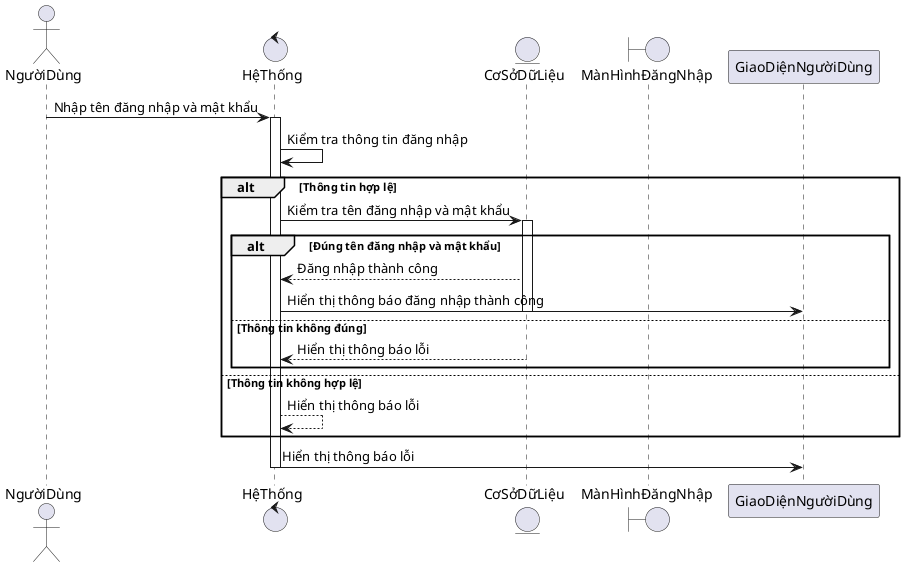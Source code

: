 @startuml login_sequence_diagram

actor NgườiDùng
control HệThống
entity CơSởDữLiệu
boundary MànHìnhĐăngNhập

NgườiDùng -> HệThống: Nhập tên đăng nhập và mật khẩu
activate HệThống

HệThống -> HệThống: Kiểm tra thông tin đăng nhập
alt Thông tin hợp lệ
  HệThống -> CơSởDữLiệu: Kiểm tra tên đăng nhập và mật khẩu
  activate CơSởDữLiệu
  alt Đúng tên đăng nhập và mật khẩu
    CơSởDữLiệu --> HệThống: Đăng nhập thành công
    HệThống -> GiaoDiệnNgườiDùng: Hiển thị thông báo đăng nhập thành công
    deactivate CơSởDữLiệu
  else Thông tin không đúng
    CơSởDữLiệu --> HệThống: Hiển thị thông báo lỗi
    deactivate CơSởDữLiệu
  end
else Thông tin không hợp lệ
  HệThống --> HệThống: Hiển thị thông báo lỗi
end

HệThống -> GiaoDiệnNgườiDùng: Hiển thị thông báo lỗi
deactivate HệThống

@enduml
